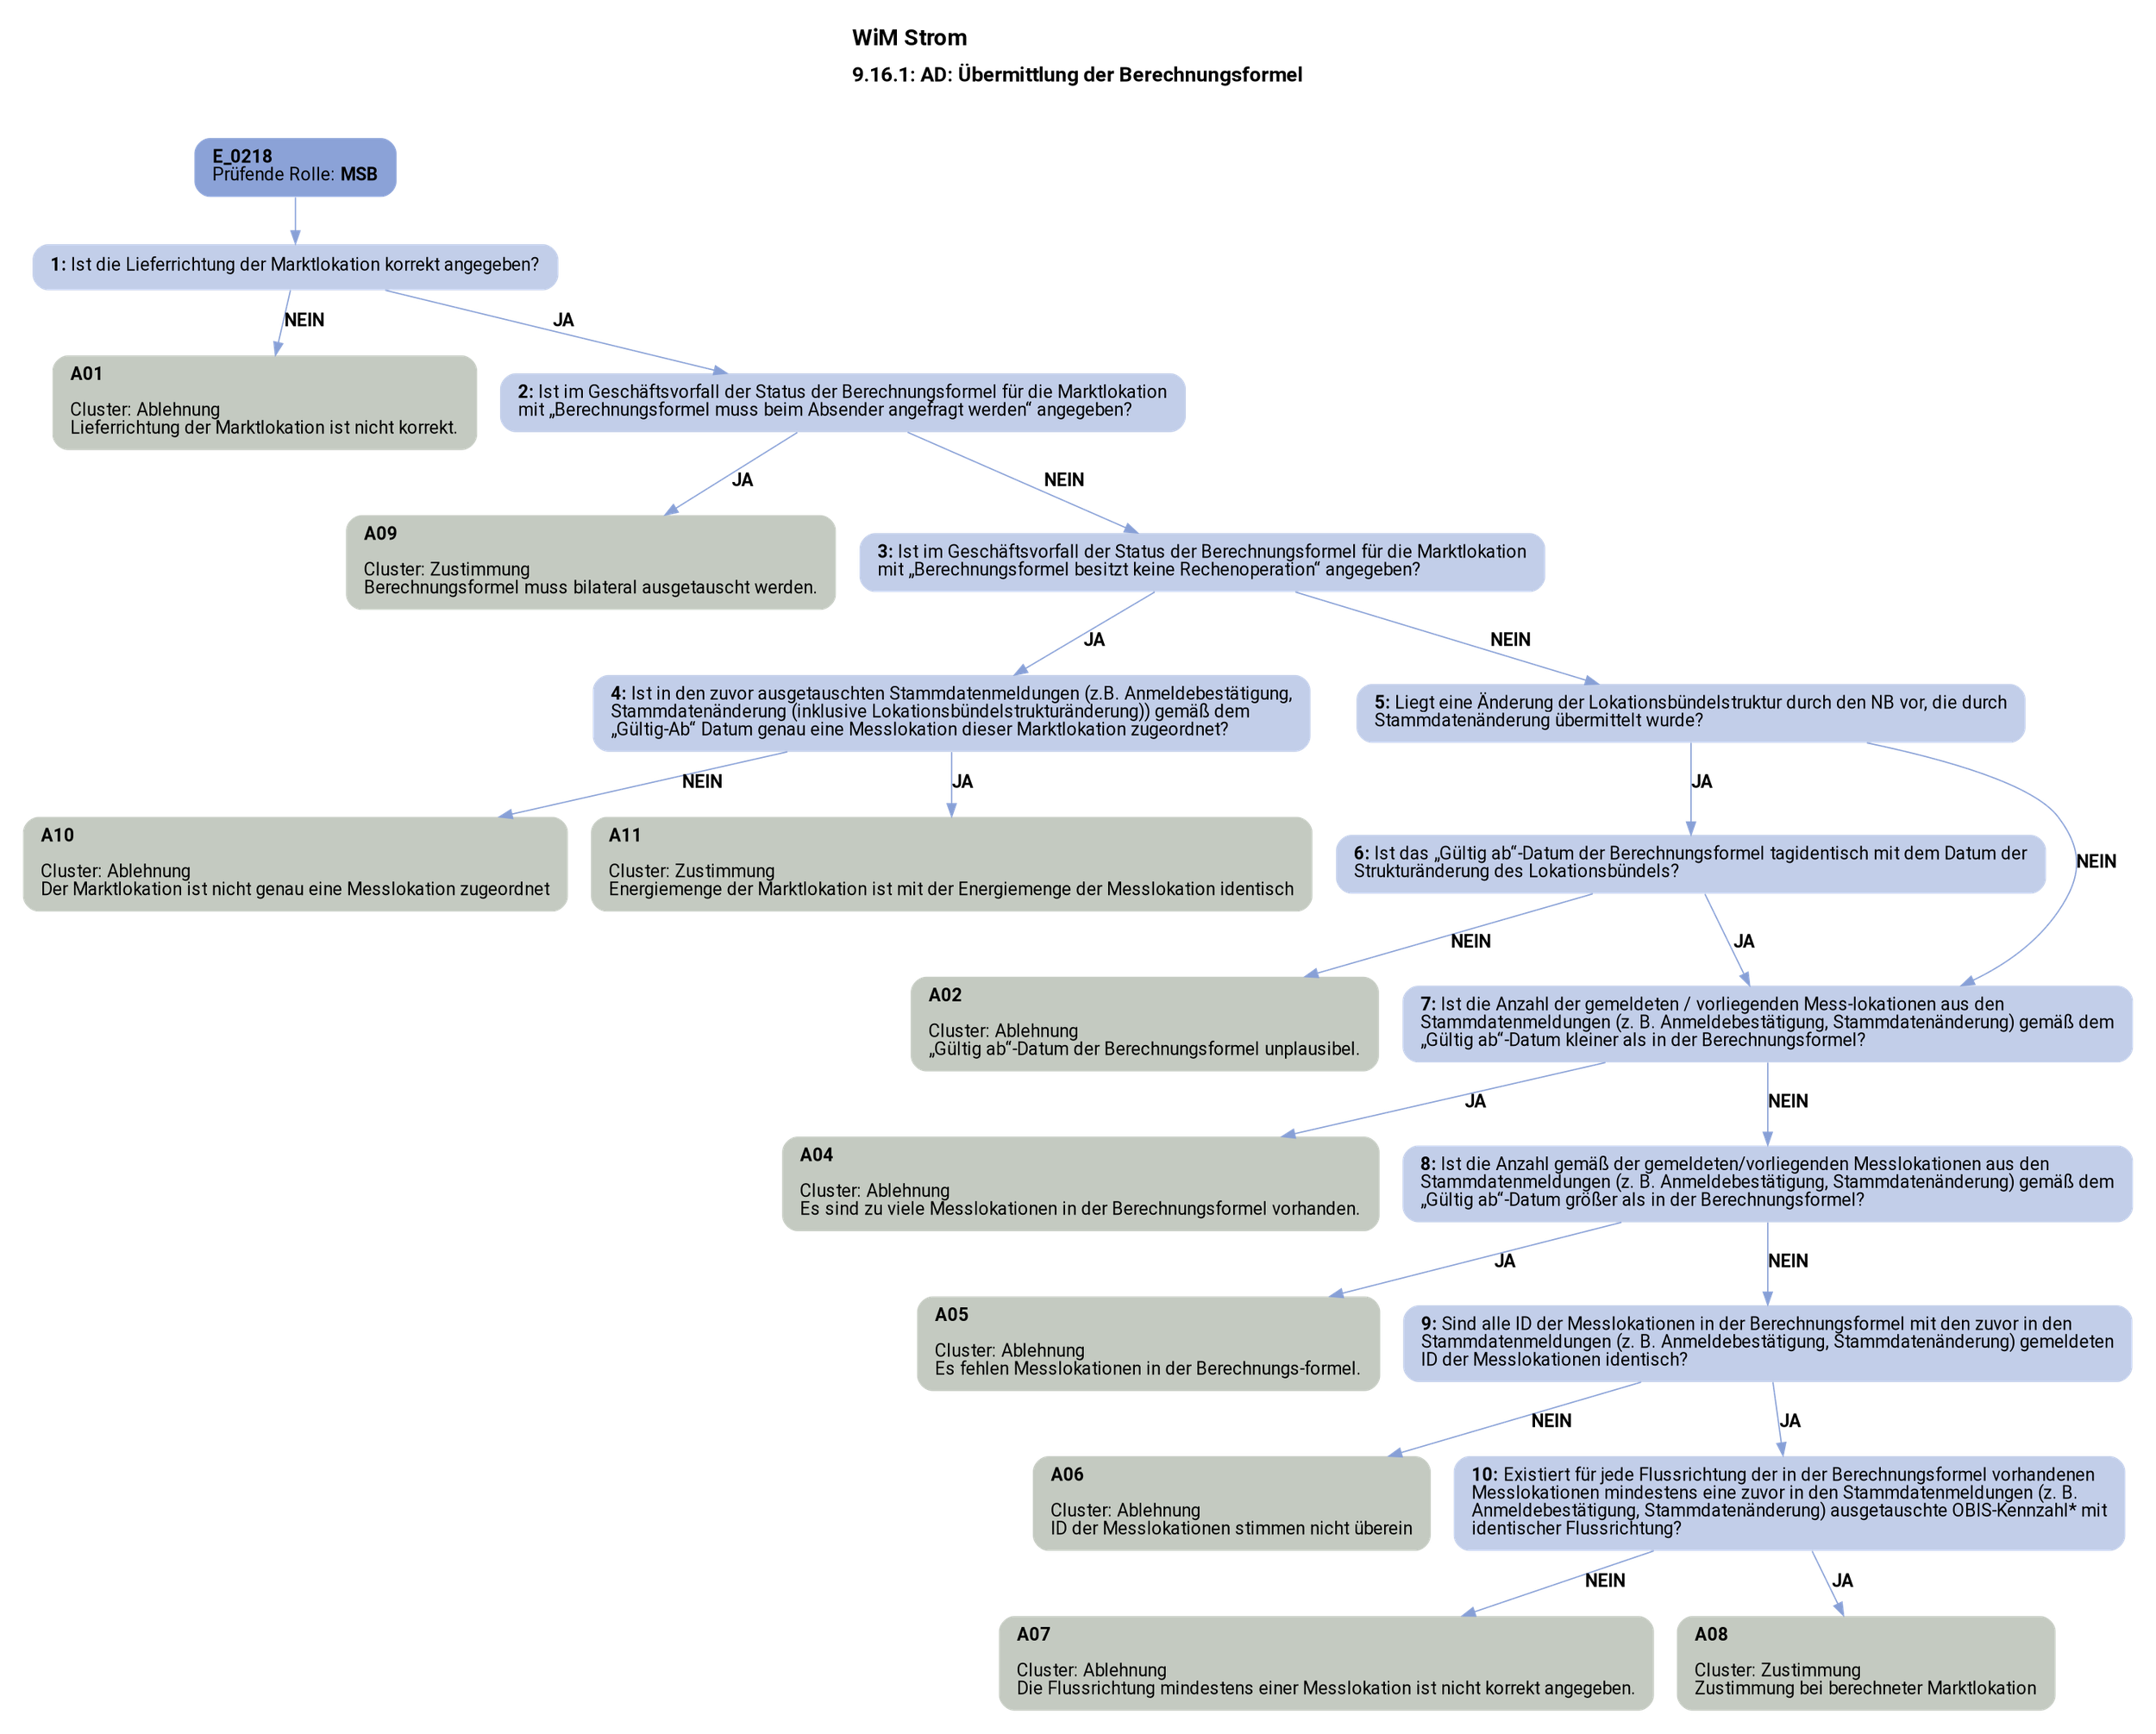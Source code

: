 digraph D {
    labelloc="t";
    label=<<B><FONT POINT-SIZE="18">WiM Strom</FONT></B><BR align="left"/><BR/><B><FONT POINT-SIZE="16">9.16.1: AD: Übermittlung der Berechnungsformel</FONT></B><BR align="left"/><BR/><BR/><BR/>>;
    ratio="compress";
    concentrate=true;
    pack=true;
    rankdir=TB;
    packmode="array";
    size="20,20";
    fontsize=12;
    pad=0.25;
    "Start" [margin="0.2,0.12", shape=box, style="filled,rounded", penwidth=0.0, fillcolor="#8ba2d7", label=<<B>E_0218</B><BR align="left"/><FONT>Prüfende Rolle: <B>MSB</B></FONT><BR align="center"/>>, fontname="Roboto, sans-serif"];
    "1" [margin="0.2,0.12", shape=box, style="filled,rounded", penwidth=0.0, fillcolor="#c2cee9", label=<<B>1: </B>Ist die Lieferrichtung der Marktlokation korrekt angegeben?<BR align="left"/>>, fontname="Roboto, sans-serif"];
    "A01" [margin="0.2,0.12", shape=box, style="filled,rounded", penwidth=0.0, fillcolor="#c4cac1", label=<<B>A01</B><BR align="left"/><BR align="left"/><FONT>Cluster: Ablehnung<BR align="left"/>Lieferrichtung der Marktlokation ist nicht korrekt.<BR align="left"/></FONT>>, fontname="Roboto, sans-serif"];
    "2" [margin="0.2,0.12", shape=box, style="filled,rounded", penwidth=0.0, fillcolor="#c2cee9", label=<<B>2: </B>Ist im Geschäftsvorfall der Status der Berechnungsformel für die Marktlokation<BR align="left"/>mit „Berechnungsformel muss beim Absender angefragt werden“ angegeben?<BR align="left"/>>, fontname="Roboto, sans-serif"];
    "A09" [margin="0.2,0.12", shape=box, style="filled,rounded", penwidth=0.0, fillcolor="#c4cac1", label=<<B>A09</B><BR align="left"/><BR align="left"/><FONT>Cluster: Zustimmung<BR align="left"/>Berechnungsformel muss bilateral ausgetauscht werden.<BR align="left"/></FONT>>, fontname="Roboto, sans-serif"];
    "3" [margin="0.2,0.12", shape=box, style="filled,rounded", penwidth=0.0, fillcolor="#c2cee9", label=<<B>3: </B>Ist im Geschäftsvorfall der Status der Berechnungsformel für die Marktlokation<BR align="left"/>mit „Berechnungsformel besitzt keine Rechenoperation“ angegeben?<BR align="left"/>>, fontname="Roboto, sans-serif"];
    "4" [margin="0.2,0.12", shape=box, style="filled,rounded", penwidth=0.0, fillcolor="#c2cee9", label=<<B>4: </B>Ist in den zuvor ausgetauschten Stammdatenmeldungen (z.B. Anmeldebestätigung,<BR align="left"/>Stammdatenänderung (inklusive Lokationsbündelstrukturänderung)) gemäß dem<BR align="left"/>„Gültig-Ab“ Datum genau eine Messlokation dieser Marktlokation zugeordnet?<BR align="left"/>>, fontname="Roboto, sans-serif"];
    "A10" [margin="0.2,0.12", shape=box, style="filled,rounded", penwidth=0.0, fillcolor="#c4cac1", label=<<B>A10</B><BR align="left"/><BR align="left"/><FONT>Cluster: Ablehnung<BR align="left"/>Der Marktlokation ist nicht genau eine Messlokation zugeordnet<BR align="left"/></FONT>>, fontname="Roboto, sans-serif"];
    "A11" [margin="0.2,0.12", shape=box, style="filled,rounded", penwidth=0.0, fillcolor="#c4cac1", label=<<B>A11</B><BR align="left"/><BR align="left"/><FONT>Cluster: Zustimmung<BR align="left"/>Energiemenge der Marktlokation ist mit der Energiemenge der Messlokation identisch<BR align="left"/></FONT>>, fontname="Roboto, sans-serif"];
    "5" [margin="0.2,0.12", shape=box, style="filled,rounded", penwidth=0.0, fillcolor="#c2cee9", label=<<B>5: </B>Liegt eine Änderung der Lokationsbündelstruktur durch den NB vor, die durch<BR align="left"/>Stammdatenänderung übermittelt wurde?<BR align="left"/>>, fontname="Roboto, sans-serif"];
    "6" [margin="0.2,0.12", shape=box, style="filled,rounded", penwidth=0.0, fillcolor="#c2cee9", label=<<B>6: </B>Ist das „Gültig ab“-Datum der Berechnungsformel tagidentisch mit dem Datum der<BR align="left"/>Strukturänderung des Lokationsbündels?<BR align="left"/>>, fontname="Roboto, sans-serif"];
    "A02" [margin="0.2,0.12", shape=box, style="filled,rounded", penwidth=0.0, fillcolor="#c4cac1", label=<<B>A02</B><BR align="left"/><BR align="left"/><FONT>Cluster: Ablehnung<BR align="left"/>„Gültig ab“-Datum der Berechnungsformel unplausibel.<BR align="left"/></FONT>>, fontname="Roboto, sans-serif"];
    "7" [margin="0.2,0.12", shape=box, style="filled,rounded", penwidth=0.0, fillcolor="#c2cee9", label=<<B>7: </B>Ist die Anzahl der gemeldeten / vorliegenden Mess-lokationen aus den<BR align="left"/>Stammdatenmeldungen (z. B. Anmeldebestätigung, Stammdatenänderung) gemäß dem<BR align="left"/>„Gültig ab“-Datum kleiner als in der Berechnungsformel?<BR align="left"/>>, fontname="Roboto, sans-serif"];
    "A04" [margin="0.2,0.12", shape=box, style="filled,rounded", penwidth=0.0, fillcolor="#c4cac1", label=<<B>A04</B><BR align="left"/><BR align="left"/><FONT>Cluster: Ablehnung<BR align="left"/>Es sind zu viele Messlokationen in der Berechnungsformel vorhanden.<BR align="left"/></FONT>>, fontname="Roboto, sans-serif"];
    "8" [margin="0.2,0.12", shape=box, style="filled,rounded", penwidth=0.0, fillcolor="#c2cee9", label=<<B>8: </B>Ist die Anzahl gemäß der gemeldeten/vorliegenden Messlokationen aus den<BR align="left"/>Stammdatenmeldungen (z. B. Anmeldebestätigung, Stammdatenänderung) gemäß dem<BR align="left"/>„Gültig ab“-Datum größer als in der Berechnungsformel?<BR align="left"/>>, fontname="Roboto, sans-serif"];
    "A05" [margin="0.2,0.12", shape=box, style="filled,rounded", penwidth=0.0, fillcolor="#c4cac1", label=<<B>A05</B><BR align="left"/><BR align="left"/><FONT>Cluster: Ablehnung<BR align="left"/>Es fehlen Messlokationen in der Berechnungs-formel.<BR align="left"/></FONT>>, fontname="Roboto, sans-serif"];
    "9" [margin="0.2,0.12", shape=box, style="filled,rounded", penwidth=0.0, fillcolor="#c2cee9", label=<<B>9: </B>Sind alle ID der Messlokationen in der Berechnungsformel mit den zuvor in den<BR align="left"/>Stammdatenmeldungen (z. B. Anmeldebestätigung, Stammdatenänderung) gemeldeten<BR align="left"/>ID der Messlokationen identisch?<BR align="left"/>>, fontname="Roboto, sans-serif"];
    "A06" [margin="0.2,0.12", shape=box, style="filled,rounded", penwidth=0.0, fillcolor="#c4cac1", label=<<B>A06</B><BR align="left"/><BR align="left"/><FONT>Cluster: Ablehnung<BR align="left"/>ID der Messlokationen stimmen nicht überein<BR align="left"/></FONT>>, fontname="Roboto, sans-serif"];
    "10" [margin="0.2,0.12", shape=box, style="filled,rounded", penwidth=0.0, fillcolor="#c2cee9", label=<<B>10: </B>Existiert für jede Flussrichtung der in der Berechnungsformel vorhandenen<BR align="left"/>Messlokationen mindestens eine zuvor in den Stammdatenmeldungen (z. B.<BR align="left"/>Anmeldebestätigung, Stammdatenänderung) ausgetauschte OBIS-Kennzahl* mit<BR align="left"/>identischer Flussrichtung?<BR align="left"/>>, fontname="Roboto, sans-serif"];
    "A07" [margin="0.2,0.12", shape=box, style="filled,rounded", penwidth=0.0, fillcolor="#c4cac1", label=<<B>A07</B><BR align="left"/><BR align="left"/><FONT>Cluster: Ablehnung<BR align="left"/>Die Flussrichtung mindestens einer Messlokation ist nicht korrekt angegeben.<BR align="left"/></FONT>>, fontname="Roboto, sans-serif"];
    "A08" [margin="0.2,0.12", shape=box, style="filled,rounded", penwidth=0.0, fillcolor="#c4cac1", label=<<B>A08</B><BR align="left"/><BR align="left"/><FONT>Cluster: Zustimmung<BR align="left"/>Zustimmung bei berechneter Marktlokation<BR align="left"/></FONT>>, fontname="Roboto, sans-serif"];

    "Start" -> "1" [color="#88a0d6"];
    "1" -> "A01" [label=<<B>NEIN</B>>, color="#88a0d6", fontname="Roboto, sans-serif"];
    "1" -> "2" [label=<<B>JA</B>>, color="#88a0d6", fontname="Roboto, sans-serif"];
    "2" -> "A09" [label=<<B>JA</B>>, color="#88a0d6", fontname="Roboto, sans-serif"];
    "2" -> "3" [label=<<B>NEIN</B>>, color="#88a0d6", fontname="Roboto, sans-serif"];
    "3" -> "4" [label=<<B>JA</B>>, color="#88a0d6", fontname="Roboto, sans-serif"];
    "3" -> "5" [label=<<B>NEIN</B>>, color="#88a0d6", fontname="Roboto, sans-serif"];
    "4" -> "A10" [label=<<B>NEIN</B>>, color="#88a0d6", fontname="Roboto, sans-serif"];
    "4" -> "A11" [label=<<B>JA</B>>, color="#88a0d6", fontname="Roboto, sans-serif"];
    "5" -> "6" [label=<<B>JA</B>>, color="#88a0d6", fontname="Roboto, sans-serif"];
    "5" -> "7" [label=<<B>NEIN</B>>, color="#88a0d6", fontname="Roboto, sans-serif"];
    "6" -> "A02" [label=<<B>NEIN</B>>, color="#88a0d6", fontname="Roboto, sans-serif"];
    "6" -> "7" [label=<<B>JA</B>>, color="#88a0d6", fontname="Roboto, sans-serif"];
    "7" -> "A04" [label=<<B>JA</B>>, color="#88a0d6", fontname="Roboto, sans-serif"];
    "7" -> "8" [label=<<B>NEIN</B>>, color="#88a0d6", fontname="Roboto, sans-serif"];
    "8" -> "A05" [label=<<B>JA</B>>, color="#88a0d6", fontname="Roboto, sans-serif"];
    "8" -> "9" [label=<<B>NEIN</B>>, color="#88a0d6", fontname="Roboto, sans-serif"];
    "9" -> "A06" [label=<<B>NEIN</B>>, color="#88a0d6", fontname="Roboto, sans-serif"];
    "9" -> "10" [label=<<B>JA</B>>, color="#88a0d6", fontname="Roboto, sans-serif"];
    "10" -> "A07" [label=<<B>NEIN</B>>, color="#88a0d6", fontname="Roboto, sans-serif"];
    "10" -> "A08" [label=<<B>JA</B>>, color="#88a0d6", fontname="Roboto, sans-serif"];

    bgcolor="transparent";
fontname="Roboto, sans-serif";
}